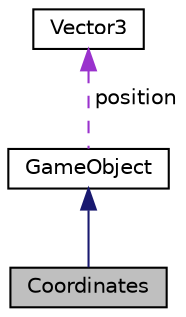 digraph "Coordinates"
{
  edge [fontname="Helvetica",fontsize="10",labelfontname="Helvetica",labelfontsize="10"];
  node [fontname="Helvetica",fontsize="10",shape=record];
  Node2 [label="Coordinates",height=0.2,width=0.4,color="black", fillcolor="grey75", style="filled", fontcolor="black"];
  Node3 -> Node2 [dir="back",color="midnightblue",fontsize="10",style="solid"];
  Node3 [label="GameObject",height=0.2,width=0.4,color="black", fillcolor="white", style="filled",URL="$class_game_object.html"];
  Node4 -> Node3 [dir="back",color="darkorchid3",fontsize="10",style="dashed",label=" position" ];
  Node4 [label="Vector3",height=0.2,width=0.4,color="black", fillcolor="white", style="filled",URL="$class_vector3.html"];
}
